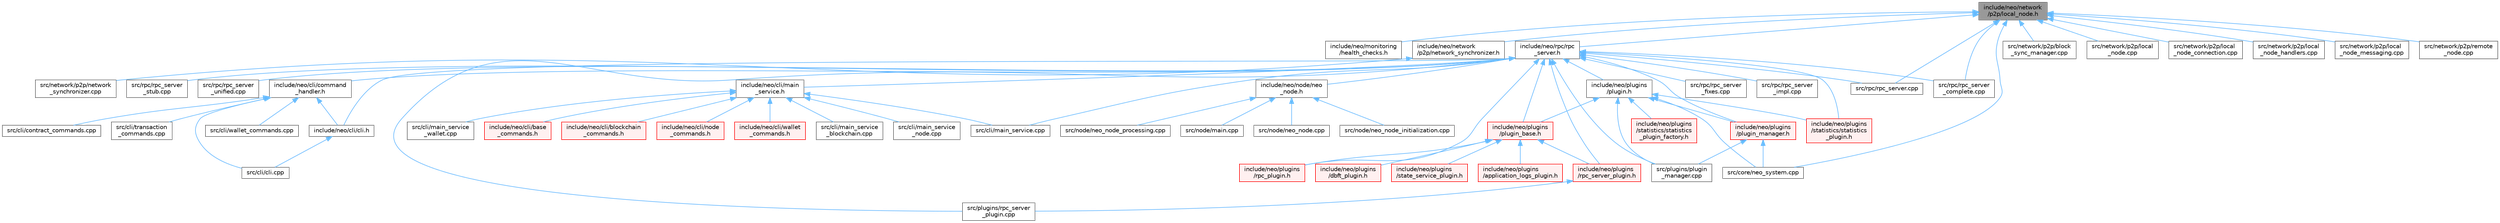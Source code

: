 digraph "include/neo/network/p2p/local_node.h"
{
 // LATEX_PDF_SIZE
  bgcolor="transparent";
  edge [fontname=Helvetica,fontsize=10,labelfontname=Helvetica,labelfontsize=10];
  node [fontname=Helvetica,fontsize=10,shape=box,height=0.2,width=0.4];
  Node1 [id="Node000001",label="include/neo/network\l/p2p/local_node.h",height=0.2,width=0.4,color="gray40", fillcolor="grey60", style="filled", fontcolor="black",tooltip=" "];
  Node1 -> Node2 [id="edge65_Node000001_Node000002",dir="back",color="steelblue1",style="solid",tooltip=" "];
  Node2 [id="Node000002",label="include/neo/monitoring\l/health_checks.h",height=0.2,width=0.4,color="grey40", fillcolor="white", style="filled",URL="$health__checks_8h.html",tooltip=" "];
  Node1 -> Node3 [id="edge66_Node000001_Node000003",dir="back",color="steelblue1",style="solid",tooltip=" "];
  Node3 [id="Node000003",label="include/neo/network\l/p2p/network_synchronizer.h",height=0.2,width=0.4,color="grey40", fillcolor="white", style="filled",URL="$network__synchronizer_8h.html",tooltip=" "];
  Node3 -> Node4 [id="edge67_Node000003_Node000004",dir="back",color="steelblue1",style="solid",tooltip=" "];
  Node4 [id="Node000004",label="src/network/p2p/network\l_synchronizer.cpp",height=0.2,width=0.4,color="grey40", fillcolor="white", style="filled",URL="$network__synchronizer_8cpp.html",tooltip=" "];
  Node1 -> Node5 [id="edge68_Node000001_Node000005",dir="back",color="steelblue1",style="solid",tooltip=" "];
  Node5 [id="Node000005",label="include/neo/rpc/rpc\l_server.h",height=0.2,width=0.4,color="grey40", fillcolor="white", style="filled",URL="$rpc__server_8h.html",tooltip=" "];
  Node5 -> Node6 [id="edge69_Node000005_Node000006",dir="back",color="steelblue1",style="solid",tooltip=" "];
  Node6 [id="Node000006",label="include/neo/cli/cli.h",height=0.2,width=0.4,color="grey40", fillcolor="white", style="filled",URL="$cli_8h.html",tooltip=" "];
  Node6 -> Node7 [id="edge70_Node000006_Node000007",dir="back",color="steelblue1",style="solid",tooltip=" "];
  Node7 [id="Node000007",label="src/cli/cli.cpp",height=0.2,width=0.4,color="grey40", fillcolor="white", style="filled",URL="$cli_8cpp.html",tooltip=" "];
  Node5 -> Node8 [id="edge71_Node000005_Node000008",dir="back",color="steelblue1",style="solid",tooltip=" "];
  Node8 [id="Node000008",label="include/neo/cli/command\l_handler.h",height=0.2,width=0.4,color="grey40", fillcolor="white", style="filled",URL="$command__handler_8h.html",tooltip=" "];
  Node8 -> Node6 [id="edge72_Node000008_Node000006",dir="back",color="steelblue1",style="solid",tooltip=" "];
  Node8 -> Node7 [id="edge73_Node000008_Node000007",dir="back",color="steelblue1",style="solid",tooltip=" "];
  Node8 -> Node9 [id="edge74_Node000008_Node000009",dir="back",color="steelblue1",style="solid",tooltip=" "];
  Node9 [id="Node000009",label="src/cli/contract_commands.cpp",height=0.2,width=0.4,color="grey40", fillcolor="white", style="filled",URL="$contract__commands_8cpp.html",tooltip=" "];
  Node8 -> Node10 [id="edge75_Node000008_Node000010",dir="back",color="steelblue1",style="solid",tooltip=" "];
  Node10 [id="Node000010",label="src/cli/transaction\l_commands.cpp",height=0.2,width=0.4,color="grey40", fillcolor="white", style="filled",URL="$transaction__commands_8cpp.html",tooltip=" "];
  Node8 -> Node11 [id="edge76_Node000008_Node000011",dir="back",color="steelblue1",style="solid",tooltip=" "];
  Node11 [id="Node000011",label="src/cli/wallet_commands.cpp",height=0.2,width=0.4,color="grey40", fillcolor="white", style="filled",URL="$wallet__commands_8cpp.html",tooltip=" "];
  Node5 -> Node12 [id="edge77_Node000005_Node000012",dir="back",color="steelblue1",style="solid",tooltip=" "];
  Node12 [id="Node000012",label="include/neo/cli/main\l_service.h",height=0.2,width=0.4,color="grey40", fillcolor="white", style="filled",URL="$main__service_8h.html",tooltip=" "];
  Node12 -> Node13 [id="edge78_Node000012_Node000013",dir="back",color="steelblue1",style="solid",tooltip=" "];
  Node13 [id="Node000013",label="include/neo/cli/base\l_commands.h",height=0.2,width=0.4,color="red", fillcolor="#FFF0F0", style="filled",URL="$base__commands_8h.html",tooltip=" "];
  Node12 -> Node15 [id="edge79_Node000012_Node000015",dir="back",color="steelblue1",style="solid",tooltip=" "];
  Node15 [id="Node000015",label="include/neo/cli/blockchain\l_commands.h",height=0.2,width=0.4,color="red", fillcolor="#FFF0F0", style="filled",URL="$blockchain__commands_8h.html",tooltip=" "];
  Node12 -> Node17 [id="edge80_Node000012_Node000017",dir="back",color="steelblue1",style="solid",tooltip=" "];
  Node17 [id="Node000017",label="include/neo/cli/node\l_commands.h",height=0.2,width=0.4,color="red", fillcolor="#FFF0F0", style="filled",URL="$node__commands_8h.html",tooltip=" "];
  Node12 -> Node19 [id="edge81_Node000012_Node000019",dir="back",color="steelblue1",style="solid",tooltip=" "];
  Node19 [id="Node000019",label="include/neo/cli/wallet\l_commands.h",height=0.2,width=0.4,color="red", fillcolor="#FFF0F0", style="filled",URL="$wallet__commands_8h.html",tooltip=" "];
  Node12 -> Node21 [id="edge82_Node000012_Node000021",dir="back",color="steelblue1",style="solid",tooltip=" "];
  Node21 [id="Node000021",label="src/cli/main_service.cpp",height=0.2,width=0.4,color="grey40", fillcolor="white", style="filled",URL="$main__service_8cpp.html",tooltip=" "];
  Node12 -> Node22 [id="edge83_Node000012_Node000022",dir="back",color="steelblue1",style="solid",tooltip=" "];
  Node22 [id="Node000022",label="src/cli/main_service\l_blockchain.cpp",height=0.2,width=0.4,color="grey40", fillcolor="white", style="filled",URL="$main__service__blockchain_8cpp.html",tooltip=" "];
  Node12 -> Node23 [id="edge84_Node000012_Node000023",dir="back",color="steelblue1",style="solid",tooltip=" "];
  Node23 [id="Node000023",label="src/cli/main_service\l_node.cpp",height=0.2,width=0.4,color="grey40", fillcolor="white", style="filled",URL="$main__service__node_8cpp.html",tooltip=" "];
  Node12 -> Node24 [id="edge85_Node000012_Node000024",dir="back",color="steelblue1",style="solid",tooltip=" "];
  Node24 [id="Node000024",label="src/cli/main_service\l_wallet.cpp",height=0.2,width=0.4,color="grey40", fillcolor="white", style="filled",URL="$main__service__wallet_8cpp.html",tooltip=" "];
  Node5 -> Node25 [id="edge86_Node000005_Node000025",dir="back",color="steelblue1",style="solid",tooltip=" "];
  Node25 [id="Node000025",label="include/neo/node/neo\l_node.h",height=0.2,width=0.4,color="grey40", fillcolor="white", style="filled",URL="$neo__node_8h.html",tooltip=" "];
  Node25 -> Node26 [id="edge87_Node000025_Node000026",dir="back",color="steelblue1",style="solid",tooltip=" "];
  Node26 [id="Node000026",label="src/node/main.cpp",height=0.2,width=0.4,color="grey40", fillcolor="white", style="filled",URL="$main_8cpp.html",tooltip="Main entry point for Neo C++ Node."];
  Node25 -> Node27 [id="edge88_Node000025_Node000027",dir="back",color="steelblue1",style="solid",tooltip=" "];
  Node27 [id="Node000027",label="src/node/neo_node.cpp",height=0.2,width=0.4,color="grey40", fillcolor="white", style="filled",URL="$neo__node_8cpp.html",tooltip=" "];
  Node25 -> Node28 [id="edge89_Node000025_Node000028",dir="back",color="steelblue1",style="solid",tooltip=" "];
  Node28 [id="Node000028",label="src/node/neo_node_initialization.cpp",height=0.2,width=0.4,color="grey40", fillcolor="white", style="filled",URL="$neo__node__initialization_8cpp.html",tooltip=" "];
  Node25 -> Node29 [id="edge90_Node000025_Node000029",dir="back",color="steelblue1",style="solid",tooltip=" "];
  Node29 [id="Node000029",label="src/node/neo_node_processing.cpp",height=0.2,width=0.4,color="grey40", fillcolor="white", style="filled",URL="$neo__node__processing_8cpp.html",tooltip=" "];
  Node5 -> Node30 [id="edge91_Node000005_Node000030",dir="back",color="steelblue1",style="solid",tooltip=" "];
  Node30 [id="Node000030",label="include/neo/plugins\l/plugin.h",height=0.2,width=0.4,color="grey40", fillcolor="white", style="filled",URL="$plugins_2plugin_8h.html",tooltip=" "];
  Node30 -> Node31 [id="edge92_Node000030_Node000031",dir="back",color="steelblue1",style="solid",tooltip=" "];
  Node31 [id="Node000031",label="include/neo/plugins\l/plugin_base.h",height=0.2,width=0.4,color="red", fillcolor="#FFF0F0", style="filled",URL="$plugin__base_8h.html",tooltip=" "];
  Node31 -> Node32 [id="edge93_Node000031_Node000032",dir="back",color="steelblue1",style="solid",tooltip=" "];
  Node32 [id="Node000032",label="include/neo/plugins\l/application_logs_plugin.h",height=0.2,width=0.4,color="red", fillcolor="#FFF0F0", style="filled",URL="$application__logs__plugin_8h.html",tooltip=" "];
  Node31 -> Node35 [id="edge94_Node000031_Node000035",dir="back",color="steelblue1",style="solid",tooltip=" "];
  Node35 [id="Node000035",label="include/neo/plugins\l/dbft_plugin.h",height=0.2,width=0.4,color="red", fillcolor="#FFF0F0", style="filled",URL="$dbft__plugin_8h.html",tooltip=" "];
  Node31 -> Node37 [id="edge95_Node000031_Node000037",dir="back",color="steelblue1",style="solid",tooltip=" "];
  Node37 [id="Node000037",label="include/neo/plugins\l/rpc_plugin.h",height=0.2,width=0.4,color="red", fillcolor="#FFF0F0", style="filled",URL="$rpc__plugin_8h.html",tooltip=" "];
  Node31 -> Node39 [id="edge96_Node000031_Node000039",dir="back",color="steelblue1",style="solid",tooltip=" "];
  Node39 [id="Node000039",label="include/neo/plugins\l/rpc_server_plugin.h",height=0.2,width=0.4,color="red", fillcolor="#FFF0F0", style="filled",URL="$rpc__server__plugin_8h.html",tooltip=" "];
  Node39 -> Node40 [id="edge97_Node000039_Node000040",dir="back",color="steelblue1",style="solid",tooltip=" "];
  Node40 [id="Node000040",label="src/plugins/rpc_server\l_plugin.cpp",height=0.2,width=0.4,color="grey40", fillcolor="white", style="filled",URL="$rpc__server__plugin_8cpp.html",tooltip=" "];
  Node31 -> Node41 [id="edge98_Node000031_Node000041",dir="back",color="steelblue1",style="solid",tooltip=" "];
  Node41 [id="Node000041",label="include/neo/plugins\l/state_service_plugin.h",height=0.2,width=0.4,color="red", fillcolor="#FFF0F0", style="filled",URL="$state__service__plugin_8h.html",tooltip=" "];
  Node30 -> Node48 [id="edge99_Node000030_Node000048",dir="back",color="steelblue1",style="solid",tooltip=" "];
  Node48 [id="Node000048",label="include/neo/plugins\l/plugin_manager.h",height=0.2,width=0.4,color="red", fillcolor="#FFF0F0", style="filled",URL="$plugin__manager_8h.html",tooltip=" "];
  Node48 -> Node50 [id="edge100_Node000048_Node000050",dir="back",color="steelblue1",style="solid",tooltip=" "];
  Node50 [id="Node000050",label="src/core/neo_system.cpp",height=0.2,width=0.4,color="grey40", fillcolor="white", style="filled",URL="$core_2neo__system_8cpp.html",tooltip=" "];
  Node48 -> Node51 [id="edge101_Node000048_Node000051",dir="back",color="steelblue1",style="solid",tooltip=" "];
  Node51 [id="Node000051",label="src/plugins/plugin\l_manager.cpp",height=0.2,width=0.4,color="grey40", fillcolor="white", style="filled",URL="$plugin__manager_8cpp.html",tooltip=" "];
  Node30 -> Node52 [id="edge102_Node000030_Node000052",dir="back",color="steelblue1",style="solid",tooltip=" "];
  Node52 [id="Node000052",label="include/neo/plugins\l/statistics/statistics\l_plugin.h",height=0.2,width=0.4,color="red", fillcolor="#FFF0F0", style="filled",URL="$statistics_2statistics__plugin_8h.html",tooltip=" "];
  Node30 -> Node55 [id="edge103_Node000030_Node000055",dir="back",color="steelblue1",style="solid",tooltip=" "];
  Node55 [id="Node000055",label="include/neo/plugins\l/statistics/statistics\l_plugin_factory.h",height=0.2,width=0.4,color="red", fillcolor="#FFF0F0", style="filled",URL="$statistics__plugin__factory_8h.html",tooltip=" "];
  Node30 -> Node50 [id="edge104_Node000030_Node000050",dir="back",color="steelblue1",style="solid",tooltip=" "];
  Node30 -> Node51 [id="edge105_Node000030_Node000051",dir="back",color="steelblue1",style="solid",tooltip=" "];
  Node5 -> Node31 [id="edge106_Node000005_Node000031",dir="back",color="steelblue1",style="solid",tooltip=" "];
  Node5 -> Node48 [id="edge107_Node000005_Node000048",dir="back",color="steelblue1",style="solid",tooltip=" "];
  Node5 -> Node37 [id="edge108_Node000005_Node000037",dir="back",color="steelblue1",style="solid",tooltip=" "];
  Node5 -> Node39 [id="edge109_Node000005_Node000039",dir="back",color="steelblue1",style="solid",tooltip=" "];
  Node5 -> Node52 [id="edge110_Node000005_Node000052",dir="back",color="steelblue1",style="solid",tooltip=" "];
  Node5 -> Node21 [id="edge111_Node000005_Node000021",dir="back",color="steelblue1",style="solid",tooltip=" "];
  Node5 -> Node51 [id="edge112_Node000005_Node000051",dir="back",color="steelblue1",style="solid",tooltip=" "];
  Node5 -> Node40 [id="edge113_Node000005_Node000040",dir="back",color="steelblue1",style="solid",tooltip=" "];
  Node5 -> Node56 [id="edge114_Node000005_Node000056",dir="back",color="steelblue1",style="solid",tooltip=" "];
  Node56 [id="Node000056",label="src/rpc/rpc_server.cpp",height=0.2,width=0.4,color="grey40", fillcolor="white", style="filled",URL="$rpc__server_8cpp.html",tooltip=" "];
  Node5 -> Node57 [id="edge115_Node000005_Node000057",dir="back",color="steelblue1",style="solid",tooltip=" "];
  Node57 [id="Node000057",label="src/rpc/rpc_server\l_complete.cpp",height=0.2,width=0.4,color="grey40", fillcolor="white", style="filled",URL="$rpc__server__complete_8cpp.html",tooltip=" "];
  Node5 -> Node58 [id="edge116_Node000005_Node000058",dir="back",color="steelblue1",style="solid",tooltip=" "];
  Node58 [id="Node000058",label="src/rpc/rpc_server\l_fixes.cpp",height=0.2,width=0.4,color="grey40", fillcolor="white", style="filled",URL="$rpc__server__fixes_8cpp.html",tooltip=" "];
  Node5 -> Node59 [id="edge117_Node000005_Node000059",dir="back",color="steelblue1",style="solid",tooltip=" "];
  Node59 [id="Node000059",label="src/rpc/rpc_server\l_impl.cpp",height=0.2,width=0.4,color="grey40", fillcolor="white", style="filled",URL="$rpc__server__impl_8cpp.html",tooltip=" "];
  Node5 -> Node60 [id="edge118_Node000005_Node000060",dir="back",color="steelblue1",style="solid",tooltip=" "];
  Node60 [id="Node000060",label="src/rpc/rpc_server\l_stub.cpp",height=0.2,width=0.4,color="grey40", fillcolor="white", style="filled",URL="$rpc__server__stub_8cpp.html",tooltip=" "];
  Node5 -> Node61 [id="edge119_Node000005_Node000061",dir="back",color="steelblue1",style="solid",tooltip=" "];
  Node61 [id="Node000061",label="src/rpc/rpc_server\l_unified.cpp",height=0.2,width=0.4,color="grey40", fillcolor="white", style="filled",URL="$rpc__server__unified_8cpp.html",tooltip=" "];
  Node1 -> Node50 [id="edge120_Node000001_Node000050",dir="back",color="steelblue1",style="solid",tooltip=" "];
  Node1 -> Node62 [id="edge121_Node000001_Node000062",dir="back",color="steelblue1",style="solid",tooltip=" "];
  Node62 [id="Node000062",label="src/network/p2p/block\l_sync_manager.cpp",height=0.2,width=0.4,color="grey40", fillcolor="white", style="filled",URL="$block__sync__manager_8cpp.html",tooltip=" "];
  Node1 -> Node63 [id="edge122_Node000001_Node000063",dir="back",color="steelblue1",style="solid",tooltip=" "];
  Node63 [id="Node000063",label="src/network/p2p/local\l_node.cpp",height=0.2,width=0.4,color="grey40", fillcolor="white", style="filled",URL="$local__node_8cpp.html",tooltip=" "];
  Node1 -> Node64 [id="edge123_Node000001_Node000064",dir="back",color="steelblue1",style="solid",tooltip=" "];
  Node64 [id="Node000064",label="src/network/p2p/local\l_node_connection.cpp",height=0.2,width=0.4,color="grey40", fillcolor="white", style="filled",URL="$local__node__connection_8cpp.html",tooltip=" "];
  Node1 -> Node65 [id="edge124_Node000001_Node000065",dir="back",color="steelblue1",style="solid",tooltip=" "];
  Node65 [id="Node000065",label="src/network/p2p/local\l_node_handlers.cpp",height=0.2,width=0.4,color="grey40", fillcolor="white", style="filled",URL="$local__node__handlers_8cpp.html",tooltip=" "];
  Node1 -> Node66 [id="edge125_Node000001_Node000066",dir="back",color="steelblue1",style="solid",tooltip=" "];
  Node66 [id="Node000066",label="src/network/p2p/local\l_node_messaging.cpp",height=0.2,width=0.4,color="grey40", fillcolor="white", style="filled",URL="$local__node__messaging_8cpp.html",tooltip=" "];
  Node1 -> Node67 [id="edge126_Node000001_Node000067",dir="back",color="steelblue1",style="solid",tooltip=" "];
  Node67 [id="Node000067",label="src/network/p2p/remote\l_node.cpp",height=0.2,width=0.4,color="grey40", fillcolor="white", style="filled",URL="$remote__node_8cpp.html",tooltip=" "];
  Node1 -> Node56 [id="edge127_Node000001_Node000056",dir="back",color="steelblue1",style="solid",tooltip=" "];
  Node1 -> Node57 [id="edge128_Node000001_Node000057",dir="back",color="steelblue1",style="solid",tooltip=" "];
}
